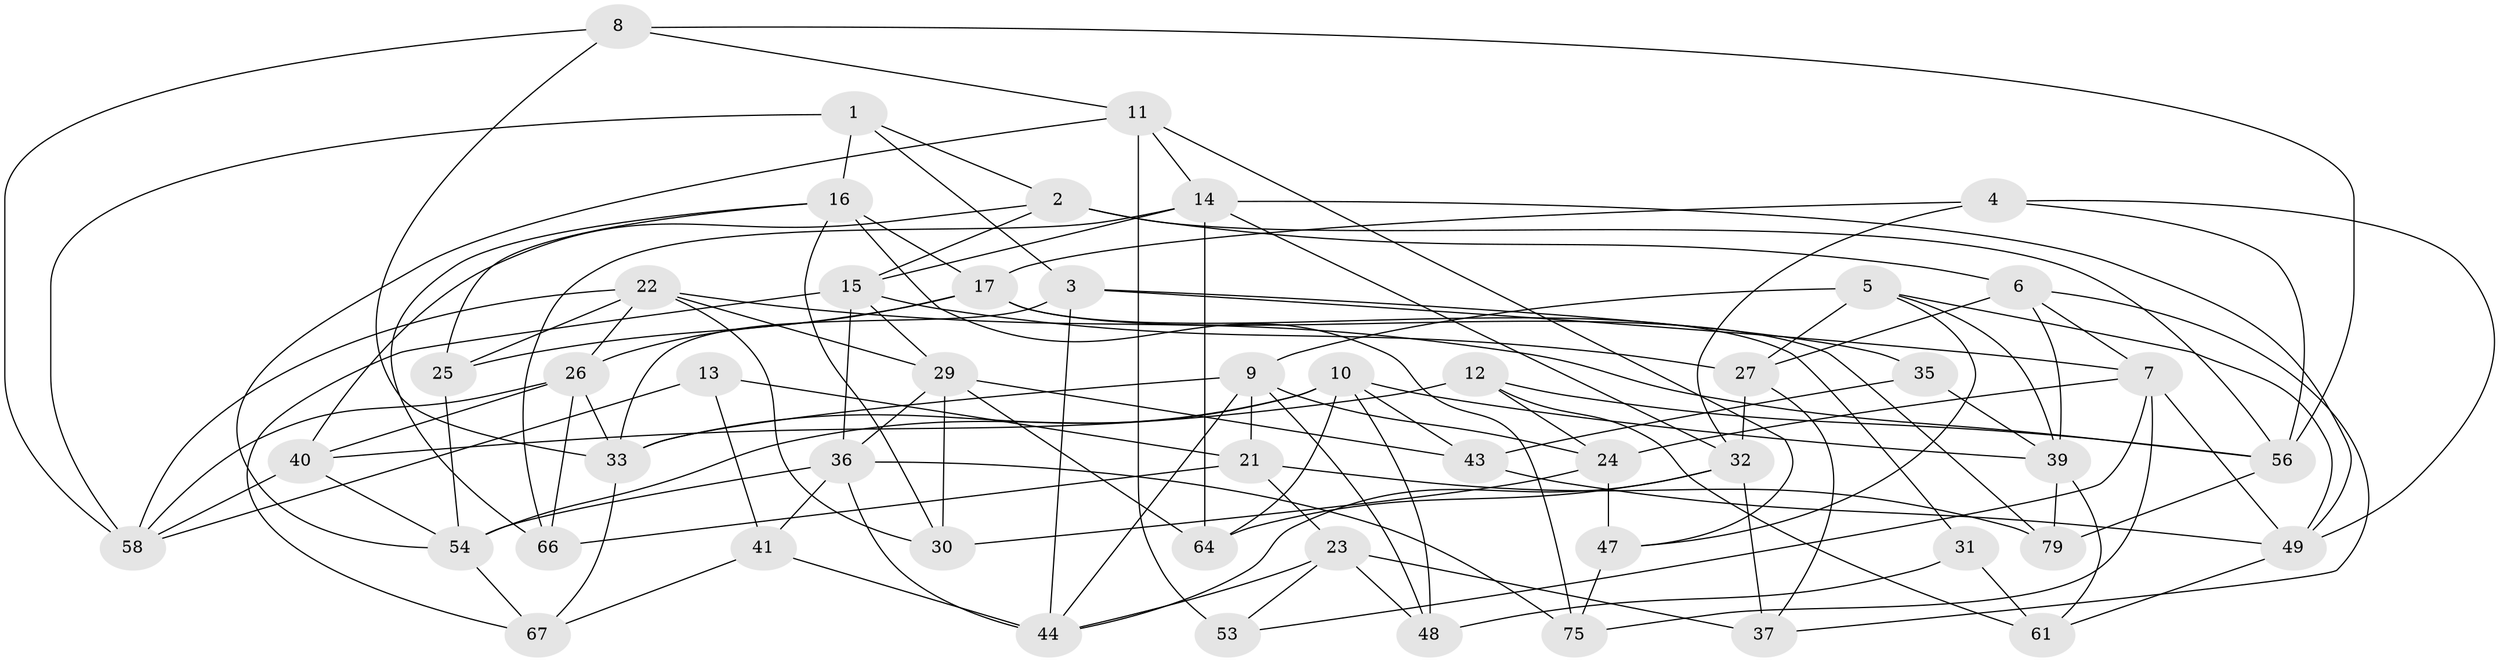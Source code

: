 // original degree distribution, {4: 1.0}
// Generated by graph-tools (version 1.1) at 2025/42/03/06/25 10:42:20]
// undirected, 50 vertices, 122 edges
graph export_dot {
graph [start="1"]
  node [color=gray90,style=filled];
  1;
  2 [super="+42"];
  3 [super="+28"];
  4;
  5 [super="+69"];
  6 [super="+72"];
  7 [super="+19"];
  8;
  9 [super="+34"];
  10 [super="+62"];
  11 [super="+71"];
  12 [super="+59"];
  13;
  14 [super="+81"];
  15 [super="+20"];
  16 [super="+68"];
  17 [super="+18"];
  21 [super="+65"];
  22 [super="+46"];
  23 [super="+38"];
  24 [super="+51"];
  25;
  26 [super="+70"];
  27 [super="+77"];
  29 [super="+74"];
  30;
  31;
  32 [super="+73"];
  33 [super="+78"];
  35;
  36 [super="+45"];
  37;
  39 [super="+55"];
  40 [super="+52"];
  41;
  43;
  44 [super="+50"];
  47;
  48 [super="+80"];
  49 [super="+76"];
  53;
  54 [super="+57"];
  56 [super="+63"];
  58 [super="+60"];
  61;
  64;
  66;
  67;
  75;
  79;
  1 -- 2;
  1 -- 16;
  1 -- 58;
  1 -- 3;
  2 -- 6 [weight=2];
  2 -- 56;
  2 -- 40;
  2 -- 15;
  3 -- 35 [weight=2];
  3 -- 44;
  3 -- 7;
  3 -- 33;
  4 -- 17;
  4 -- 49;
  4 -- 56;
  4 -- 32;
  5 -- 47;
  5 -- 9;
  5 -- 49;
  5 -- 27 [weight=2];
  5 -- 39;
  6 -- 27;
  6 -- 37;
  6 -- 39;
  6 -- 7;
  7 -- 53;
  7 -- 24;
  7 -- 49;
  7 -- 75;
  8 -- 11;
  8 -- 58;
  8 -- 56;
  8 -- 33;
  9 -- 21;
  9 -- 48;
  9 -- 24;
  9 -- 44;
  9 -- 33;
  10 -- 43;
  10 -- 54;
  10 -- 48;
  10 -- 64;
  10 -- 33;
  10 -- 39;
  11 -- 53 [weight=2];
  11 -- 47;
  11 -- 14;
  11 -- 54;
  12 -- 56;
  12 -- 24 [weight=2];
  12 -- 40 [weight=2];
  12 -- 61;
  13 -- 41;
  13 -- 21 [weight=2];
  13 -- 58;
  14 -- 64;
  14 -- 32;
  14 -- 49;
  14 -- 66;
  14 -- 15;
  15 -- 67;
  15 -- 29;
  15 -- 27;
  15 -- 36;
  16 -- 30;
  16 -- 75;
  16 -- 66;
  16 -- 17;
  16 -- 25;
  17 -- 26;
  17 -- 79;
  17 -- 25;
  17 -- 31;
  21 -- 66;
  21 -- 79;
  21 -- 23;
  22 -- 56;
  22 -- 25;
  22 -- 58;
  22 -- 29;
  22 -- 30;
  22 -- 26;
  23 -- 37;
  23 -- 44;
  23 -- 48 [weight=2];
  23 -- 53;
  24 -- 30;
  24 -- 47;
  25 -- 54;
  26 -- 66;
  26 -- 58;
  26 -- 40;
  26 -- 33;
  27 -- 32;
  27 -- 37;
  29 -- 43;
  29 -- 64;
  29 -- 36;
  29 -- 30;
  31 -- 61;
  31 -- 48 [weight=2];
  32 -- 37;
  32 -- 64;
  32 -- 44;
  33 -- 67;
  35 -- 43;
  35 -- 39;
  36 -- 44;
  36 -- 54;
  36 -- 41;
  36 -- 75;
  39 -- 61;
  39 -- 79;
  40 -- 58;
  40 -- 54;
  41 -- 67;
  41 -- 44;
  43 -- 49;
  47 -- 75;
  49 -- 61;
  54 -- 67;
  56 -- 79;
}

